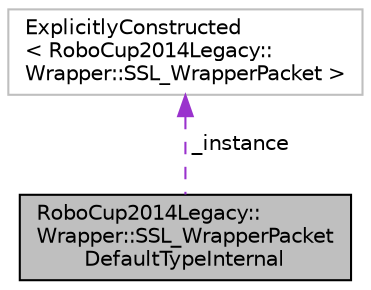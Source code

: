 digraph "RoboCup2014Legacy::Wrapper::SSL_WrapperPacketDefaultTypeInternal"
{
 // INTERACTIVE_SVG=YES
  edge [fontname="Helvetica",fontsize="10",labelfontname="Helvetica",labelfontsize="10"];
  node [fontname="Helvetica",fontsize="10",shape=record];
  Node1 [label="RoboCup2014Legacy::\lWrapper::SSL_WrapperPacket\lDefaultTypeInternal",height=0.2,width=0.4,color="black", fillcolor="grey75", style="filled", fontcolor="black"];
  Node2 -> Node1 [dir="back",color="darkorchid3",fontsize="10",style="dashed",label=" _instance" ,fontname="Helvetica"];
  Node2 [label="ExplicitlyConstructed\l\< RoboCup2014Legacy::\lWrapper::SSL_WrapperPacket \>",height=0.2,width=0.4,color="grey75", fillcolor="white", style="filled"];
}

